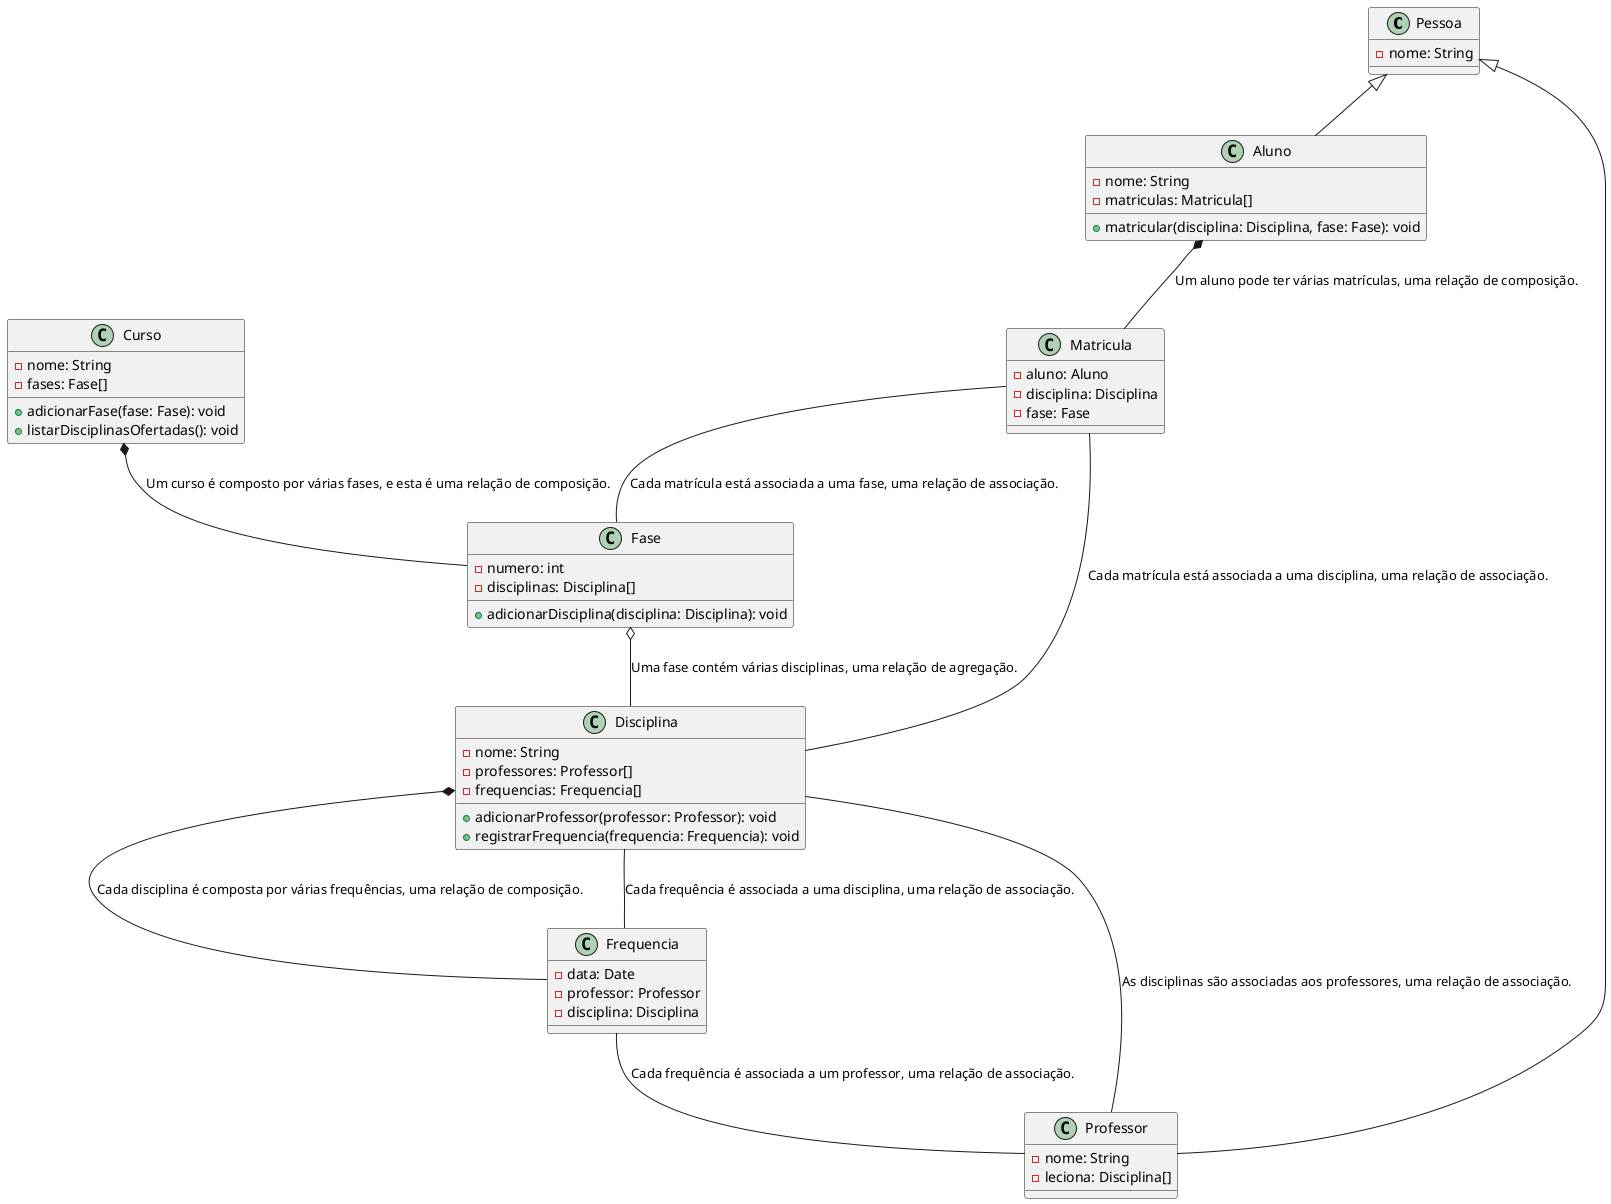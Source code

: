 @startuml Sistema Academico

class Pessoa {
  - nome: String
}

class Curso {
  - nome: String
  - fases: Fase[]
  + adicionarFase(fase: Fase): void
  + listarDisciplinasOfertadas(): void
}

class Fase {
  - numero: int
  - disciplinas: Disciplina[]
  + adicionarDisciplina(disciplina: Disciplina): void
}

class Disciplina {
  - nome: String
  - professores: Professor[]
  - frequencias: Frequencia[]
  + adicionarProfessor(professor: Professor): void
  + registrarFrequencia(frequencia: Frequencia): void
}

class Aluno {
  - nome: String
  - matriculas: Matricula[]
  + matricular(disciplina: Disciplina, fase: Fase): void
}

class Professor {
  - nome: String
  - leciona: Disciplina[]
}

class Matricula {
  - aluno: Aluno
  - disciplina: Disciplina
  - fase: Fase
}

class Frequencia {
  - data: Date
  - professor: Professor
  - disciplina: Disciplina
}

Pessoa <|-- Aluno
Pessoa <|-- Professor
Curso *-- Fase : Um curso é composto por várias fases, e esta é uma relação de composição.
Fase o-- Disciplina : Uma fase contém várias disciplinas, uma relação de agregação.
Disciplina -- Professor : As disciplinas são associadas aos professores, uma relação de associação.
Disciplina *-- Frequencia : Cada disciplina é composta por várias frequências, uma relação de composição.
Aluno *-- Matricula : Um aluno pode ter várias matrículas, uma relação de composição.
Matricula -- Disciplina : Cada matrícula está associada a uma disciplina, uma relação de associação.
Matricula -- Fase : Cada matrícula está associada a uma fase, uma relação de associação.
Frequencia -- Professor : Cada frequência é associada a um professor, uma relação de associação.
Frequencia -- Disciplina : Cada frequência é associada a uma disciplina, uma relação de associação.

@enduml
